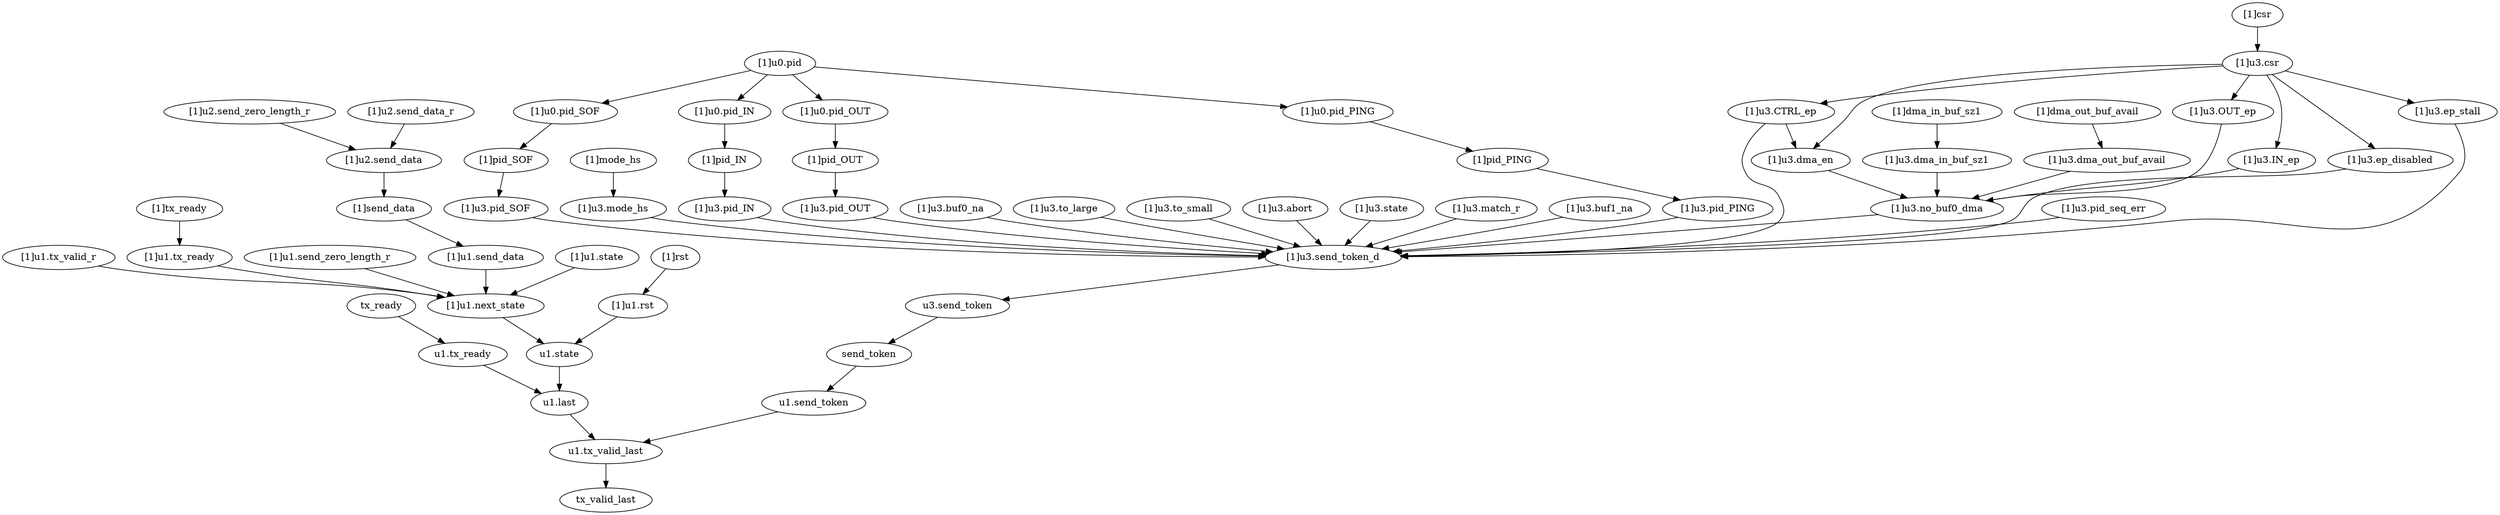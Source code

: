 strict digraph "" {
	"u1.tx_valid_last"	 [complexity=0,
		importance=0.00402608546861,
		rank=0.0];
	tx_valid_last	 [complexity=0,
		importance=0.0022265257766,
		rank=0.0];
	"u1.tx_valid_last" -> tx_valid_last;
	"[1]u0.pid_IN"	 [complexity=14,
		importance=0.0427799595043,
		rank=0.00305571139316];
	"[1]pid_IN"	 [complexity=14,
		importance=0.0413777122272,
		rank=0.00295555087337];
	"[1]u0.pid_IN" -> "[1]pid_IN";
	"[1]rst"	 [complexity=5,
		importance=0.0310210494494,
		rank=0.00620420988988];
	"[1]u1.rst"	 [complexity=5,
		importance=0.0296945801353,
		rank=0.00593891602706];
	"[1]rst" -> "[1]u1.rst";
	"[1]dma_in_buf_sz1"	 [complexity=20,
		importance=0.0444528431103,
		rank=0.00222264215551];
	"[1]u3.dma_in_buf_sz1"	 [complexity=20,
		importance=0.0431263737962,
		rank=0.00215631868981];
	"[1]dma_in_buf_sz1" -> "[1]u3.dma_in_buf_sz1";
	"[1]u3.ep_disabled"	 [complexity=8,
		importance=0.0576394408868,
		rank=0.00720493011085];
	"[1]u3.send_token_d"	 [complexity=5,
		importance=0.0187678621133,
		rank=0.00375357242266];
	"[1]u3.ep_disabled" -> "[1]u3.send_token_d";
	"[1]u3.dma_en"	 [complexity=20,
		importance=0.0424921994946,
		rank=0.00212460997473];
	"[1]u3.no_buf0_dma"	 [complexity=14,
		importance=0.0411367009497,
		rank=0.00293833578212];
	"[1]u3.dma_en" -> "[1]u3.no_buf0_dma";
	"[1]u3.pid_seq_err"	 [complexity=6,
		importance=0.0595858598775,
		rank=0.00993097664625];
	"[1]u3.pid_seq_err" -> "[1]u3.send_token_d";
	"[1]u3.dma_in_buf_sz1" -> "[1]u3.no_buf0_dma";
	"[1]u1.tx_valid_r"	 [complexity=9,
		importance=0.0193350956771,
		rank=0.00214834396413];
	"[1]u1.next_state"	 [complexity=6,
		importance=0.01703094856,
		rank=0.00283849142667];
	"[1]u1.tx_valid_r" -> "[1]u1.next_state";
	"[1]u3.no_buf0_dma" -> "[1]u3.send_token_d";
	"[1]u1.tx_ready"	 [complexity=11,
		importance=0.0530825185266,
		rank=0.00482568350242];
	"[1]u1.tx_ready" -> "[1]u1.next_state";
	"[1]u3.csr"	 [complexity=10,
		importance=0.0596291137333,
		rank=0.00596291137333];
	"[1]u3.csr" -> "[1]u3.ep_disabled";
	"[1]u3.csr" -> "[1]u3.dma_en";
	"[1]u3.CTRL_ep"	 [complexity=23,
		importance=0.0438280540415,
		rank=0.00190556756702];
	"[1]u3.csr" -> "[1]u3.CTRL_ep";
	"[1]u3.ep_stall"	 [complexity=6,
		importance=0.0576394408868,
		rank=0.00960657348114];
	"[1]u3.csr" -> "[1]u3.ep_stall";
	"[1]u3.IN_ep"	 [complexity=20,
		importance=0.0424725554965,
		rank=0.00212362777483];
	"[1]u3.csr" -> "[1]u3.IN_ep";
	"[1]u3.OUT_ep"	 [complexity=20,
		importance=0.0424725554965,
		rank=0.00212362777483];
	"[1]u3.csr" -> "[1]u3.OUT_ep";
	"u1.state"	 [complexity=4,
		importance=0.0141564219301,
		rank=0.00353910548252];
	"u1.last"	 [complexity=3,
		importance=0.00561009105923,
		rank=0.00187003035308];
	"u1.state" -> "u1.last";
	"[1]u3.CTRL_ep" -> "[1]u3.dma_en";
	"[1]u3.CTRL_ep" -> "[1]u3.send_token_d";
	"[1]csr"	 [complexity=10,
		importance=0.0609555830474,
		rank=0.00609555830474];
	"[1]csr" -> "[1]u3.csr";
	"[1]u2.send_zero_length_r"	 [complexity=15,
		importance=0.0800015540446,
		rank=0.00533343693631];
	"[1]u2.send_data"	 [complexity=12,
		importance=0.0776933934258,
		rank=0.00647444945215];
	"[1]u2.send_zero_length_r" -> "[1]u2.send_data";
	"[1]u3.mode_hs"	 [complexity=7,
		importance=0.0204259331936,
		rank=0.00291799045623];
	"[1]u3.mode_hs" -> "[1]u3.send_token_d";
	"[1]u3.pid_PING"	 [complexity=7,
		importance=0.0205135766749,
		rank=0.00293051095356];
	"[1]u3.pid_PING" -> "[1]u3.send_token_d";
	"[1]u2.send_data_r"	 [complexity=15,
		importance=0.0810309706225,
		rank=0.00540206470816];
	"[1]u2.send_data_r" -> "[1]u2.send_data";
	"[1]pid_OUT"	 [complexity=14,
		importance=0.0413777122272,
		rank=0.00295555087337];
	"[1]u3.pid_OUT"	 [complexity=14,
		importance=0.0397006840358,
		rank=0.00283576314541];
	"[1]pid_OUT" -> "[1]u3.pid_OUT";
	"u1.send_token"	 [complexity=3,
		importance=0.00695461588903,
		rank=0.00231820529634];
	"u1.send_token" -> "u1.tx_valid_last";
	send_token	 [complexity=3,
		importance=0.0101590178819,
		rank=0.00338633929397];
	send_token -> "u1.send_token";
	"[1]u3.ep_stall" -> "[1]u3.send_token_d";
	"[1]u3.buf0_na"	 [complexity=14,
		importance=0.0768953296803,
		rank=0.00549252354859];
	"[1]u3.buf0_na" -> "[1]u3.send_token_d";
	"[1]u3.to_large"	 [complexity=7,
		importance=0.0585316771117,
		rank=0.00836166815881];
	"[1]u3.to_large" -> "[1]u3.send_token_d";
	"[1]u3.to_small"	 [complexity=7,
		importance=0.0585316771117,
		rank=0.00836166815881];
	"[1]u3.to_small" -> "[1]u3.send_token_d";
	"[1]tx_ready"	 [complexity=11,
		importance=0.0544089878407,
		rank=0.00494627162188];
	"[1]tx_ready" -> "[1]u1.tx_ready";
	"[1]u3.abort"	 [complexity=6,
		importance=0.059660788198,
		rank=0.00994346469967];
	"[1]u3.abort" -> "[1]u3.send_token_d";
	"u3.send_token"	 [complexity=3,
		importance=0.0139137622407,
		rank=0.0046379207469];
	"u3.send_token" -> send_token;
	tx_ready	 [complexity=5,
		importance=0.0145363242791,
		rank=0.00290726485581];
	"u1.tx_ready"	 [complexity=5,
		importance=0.013209854965,
		rank=0.002641970993];
	tx_ready -> "u1.tx_ready";
	"u1.last" -> "u1.tx_valid_last";
	"[1]mode_hs"	 [complexity=7,
		importance=0.0217524025077,
		rank=0.00310748607253];
	"[1]mode_hs" -> "[1]u3.mode_hs";
	"[1]u3.state"	 [complexity=6,
		importance=0.122887744582,
		rank=0.0204812907637];
	"[1]u3.state" -> "[1]u3.send_token_d";
	"[1]u0.pid_OUT"	 [complexity=14,
		importance=0.0427799595043,
		rank=0.00305571139316];
	"[1]u0.pid_OUT" -> "[1]pid_OUT";
	"[1]u3.match_r"	 [complexity=8,
		importance=0.058062224076,
		rank=0.0072577780095];
	"[1]u3.match_r" -> "[1]u3.send_token_d";
	"u1.tx_ready" -> "u1.last";
	"[1]u0.pid_PING"	 [complexity=7,
		importance=0.0235928521434,
		rank=0.00337040744906];
	"[1]pid_PING"	 [complexity=7,
		importance=0.0221906048664,
		rank=0.00317008640948];
	"[1]u0.pid_PING" -> "[1]pid_PING";
	"[1]u0.pid"	 [complexity=16,
		importance=0.0455083639766,
		rank=0.00284427274854];
	"[1]u0.pid" -> "[1]u0.pid_IN";
	"[1]u0.pid" -> "[1]u0.pid_OUT";
	"[1]u0.pid" -> "[1]u0.pid_PING";
	"[1]u0.pid_SOF"	 [complexity=8,
		importance=0.0611285763701,
		rank=0.00764107204626];
	"[1]u0.pid" -> "[1]u0.pid_SOF";
	"[1]u3.IN_ep" -> "[1]u3.no_buf0_dma";
	"[1]u1.send_zero_length_r"	 [complexity=8,
		importance=0.0363700577388,
		rank=0.00454625721736];
	"[1]u1.send_zero_length_r" -> "[1]u1.next_state";
	"[1]send_data"	 [complexity=12,
		importance=0.0741206490631,
		rank=0.00617672075526];
	"[1]u1.send_data"	 [complexity=12,
		importance=0.0710072035683,
		rank=0.00591726696402];
	"[1]send_data" -> "[1]u1.send_data";
	"[1]u3.send_token_d" -> "u3.send_token";
	"[1]u3.pid_OUT" -> "[1]u3.send_token_d";
	"[1]u1.rst" -> "u1.state";
	"[1]pid_SOF"	 [complexity=8,
		importance=0.059726329093,
		rank=0.00746579113662];
	"[1]u0.pid_SOF" -> "[1]pid_SOF";
	"[1]u1.state"	 [complexity=9,
		importance=0.122152879732,
		rank=0.0135725421924];
	"[1]u1.state" -> "[1]u1.next_state";
	"[1]pid_PING" -> "[1]u3.pid_PING";
	"[1]u3.pid_IN"	 [complexity=14,
		importance=0.0397006840358,
		rank=0.00283576314541];
	"[1]u3.pid_IN" -> "[1]u3.send_token_d";
	"[1]u3.pid_SOF"	 [complexity=8,
		importance=0.0580493009016,
		rank=0.00725616261269];
	"[1]pid_SOF" -> "[1]u3.pid_SOF";
	"[1]pid_IN" -> "[1]u3.pid_IN";
	"[1]u3.buf1_na"	 [complexity=14,
		importance=0.0770058632499,
		rank=0.00550041880356];
	"[1]u3.buf1_na" -> "[1]u3.send_token_d";
	"[1]dma_out_buf_avail"	 [complexity=20,
		importance=0.0444528431103,
		rank=0.00222264215551];
	"[1]u3.dma_out_buf_avail"	 [complexity=20,
		importance=0.0431263737962,
		rank=0.00215631868981];
	"[1]dma_out_buf_avail" -> "[1]u3.dma_out_buf_avail";
	"[1]u3.dma_out_buf_avail" -> "[1]u3.no_buf0_dma";
	"[1]u3.pid_SOF" -> "[1]u3.send_token_d";
	"[1]u1.send_data" -> "[1]u1.next_state";
	"[1]u2.send_data" -> "[1]send_data";
	"[1]u3.OUT_ep" -> "[1]u3.no_buf0_dma";
	"[1]u1.next_state" -> "u1.state";
}
